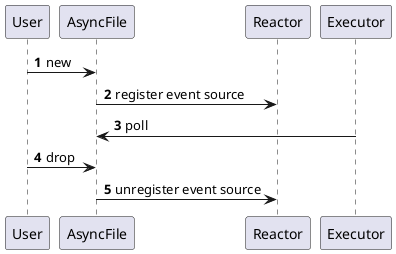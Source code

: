@startuml
'https://plantuml.com/sequence-diagram

autonumber

User -> AsyncFile: new
AsyncFile -> Reactor: register event source
Executor -> AsyncFile: poll
User -> AsyncFile: drop
AsyncFile -> Reactor: unregister event source


@enduml